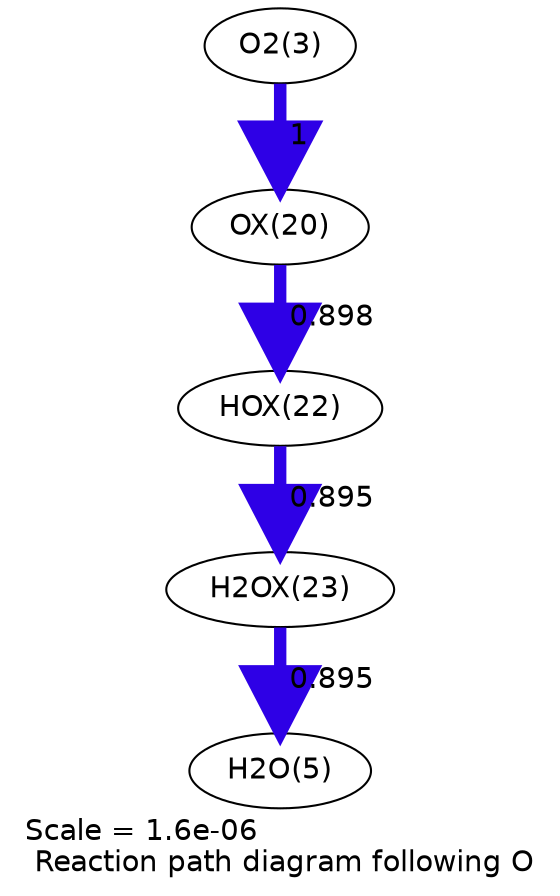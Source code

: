 digraph reaction_paths {
center=1;
s5 -> s47[fontname="Helvetica", penwidth=6, arrowsize=3, color="0.7, 1.5, 0.9"
, label=" 1"];
s47 -> s49[fontname="Helvetica", penwidth=5.92, arrowsize=2.96, color="0.7, 1.4, 0.9"
, label=" 0.898"];
s49 -> s50[fontname="Helvetica", penwidth=5.92, arrowsize=2.96, color="0.7, 1.39, 0.9"
, label=" 0.895"];
s50 -> s7[fontname="Helvetica", penwidth=5.92, arrowsize=2.96, color="0.7, 1.39, 0.9"
, label=" 0.895"];
s5 [ fontname="Helvetica", label="O2(3)"];
s7 [ fontname="Helvetica", label="H2O(5)"];
s47 [ fontname="Helvetica", label="OX(20)"];
s49 [ fontname="Helvetica", label="HOX(22)"];
s50 [ fontname="Helvetica", label="H2OX(23)"];
 label = "Scale = 1.6e-06\l Reaction path diagram following O";
 fontname = "Helvetica";
}
